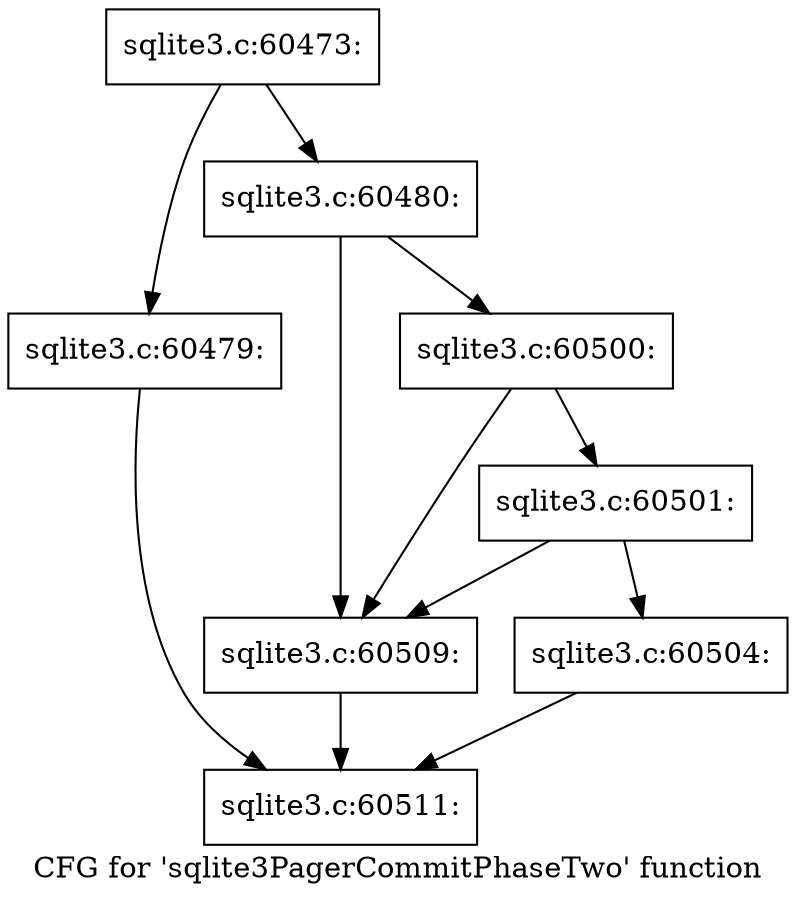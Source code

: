 digraph "CFG for 'sqlite3PagerCommitPhaseTwo' function" {
	label="CFG for 'sqlite3PagerCommitPhaseTwo' function";

	Node0x55c0f5a072f0 [shape=record,label="{sqlite3.c:60473:}"];
	Node0x55c0f5a072f0 -> Node0x55c0f7883900;
	Node0x55c0f5a072f0 -> Node0x55c0f7884020;
	Node0x55c0f7883900 [shape=record,label="{sqlite3.c:60479:}"];
	Node0x55c0f7883900 -> Node0x55c0f78839a0;
	Node0x55c0f7884020 [shape=record,label="{sqlite3.c:60480:}"];
	Node0x55c0f7884020 -> Node0x55c0f78852a0;
	Node0x55c0f7884020 -> Node0x55c0f78851d0;
	Node0x55c0f78852a0 [shape=record,label="{sqlite3.c:60500:}"];
	Node0x55c0f78852a0 -> Node0x55c0f7885220;
	Node0x55c0f78852a0 -> Node0x55c0f78851d0;
	Node0x55c0f7885220 [shape=record,label="{sqlite3.c:60501:}"];
	Node0x55c0f7885220 -> Node0x55c0f7885180;
	Node0x55c0f7885220 -> Node0x55c0f78851d0;
	Node0x55c0f7885180 [shape=record,label="{sqlite3.c:60504:}"];
	Node0x55c0f7885180 -> Node0x55c0f78839a0;
	Node0x55c0f78851d0 [shape=record,label="{sqlite3.c:60509:}"];
	Node0x55c0f78851d0 -> Node0x55c0f78839a0;
	Node0x55c0f78839a0 [shape=record,label="{sqlite3.c:60511:}"];
}
